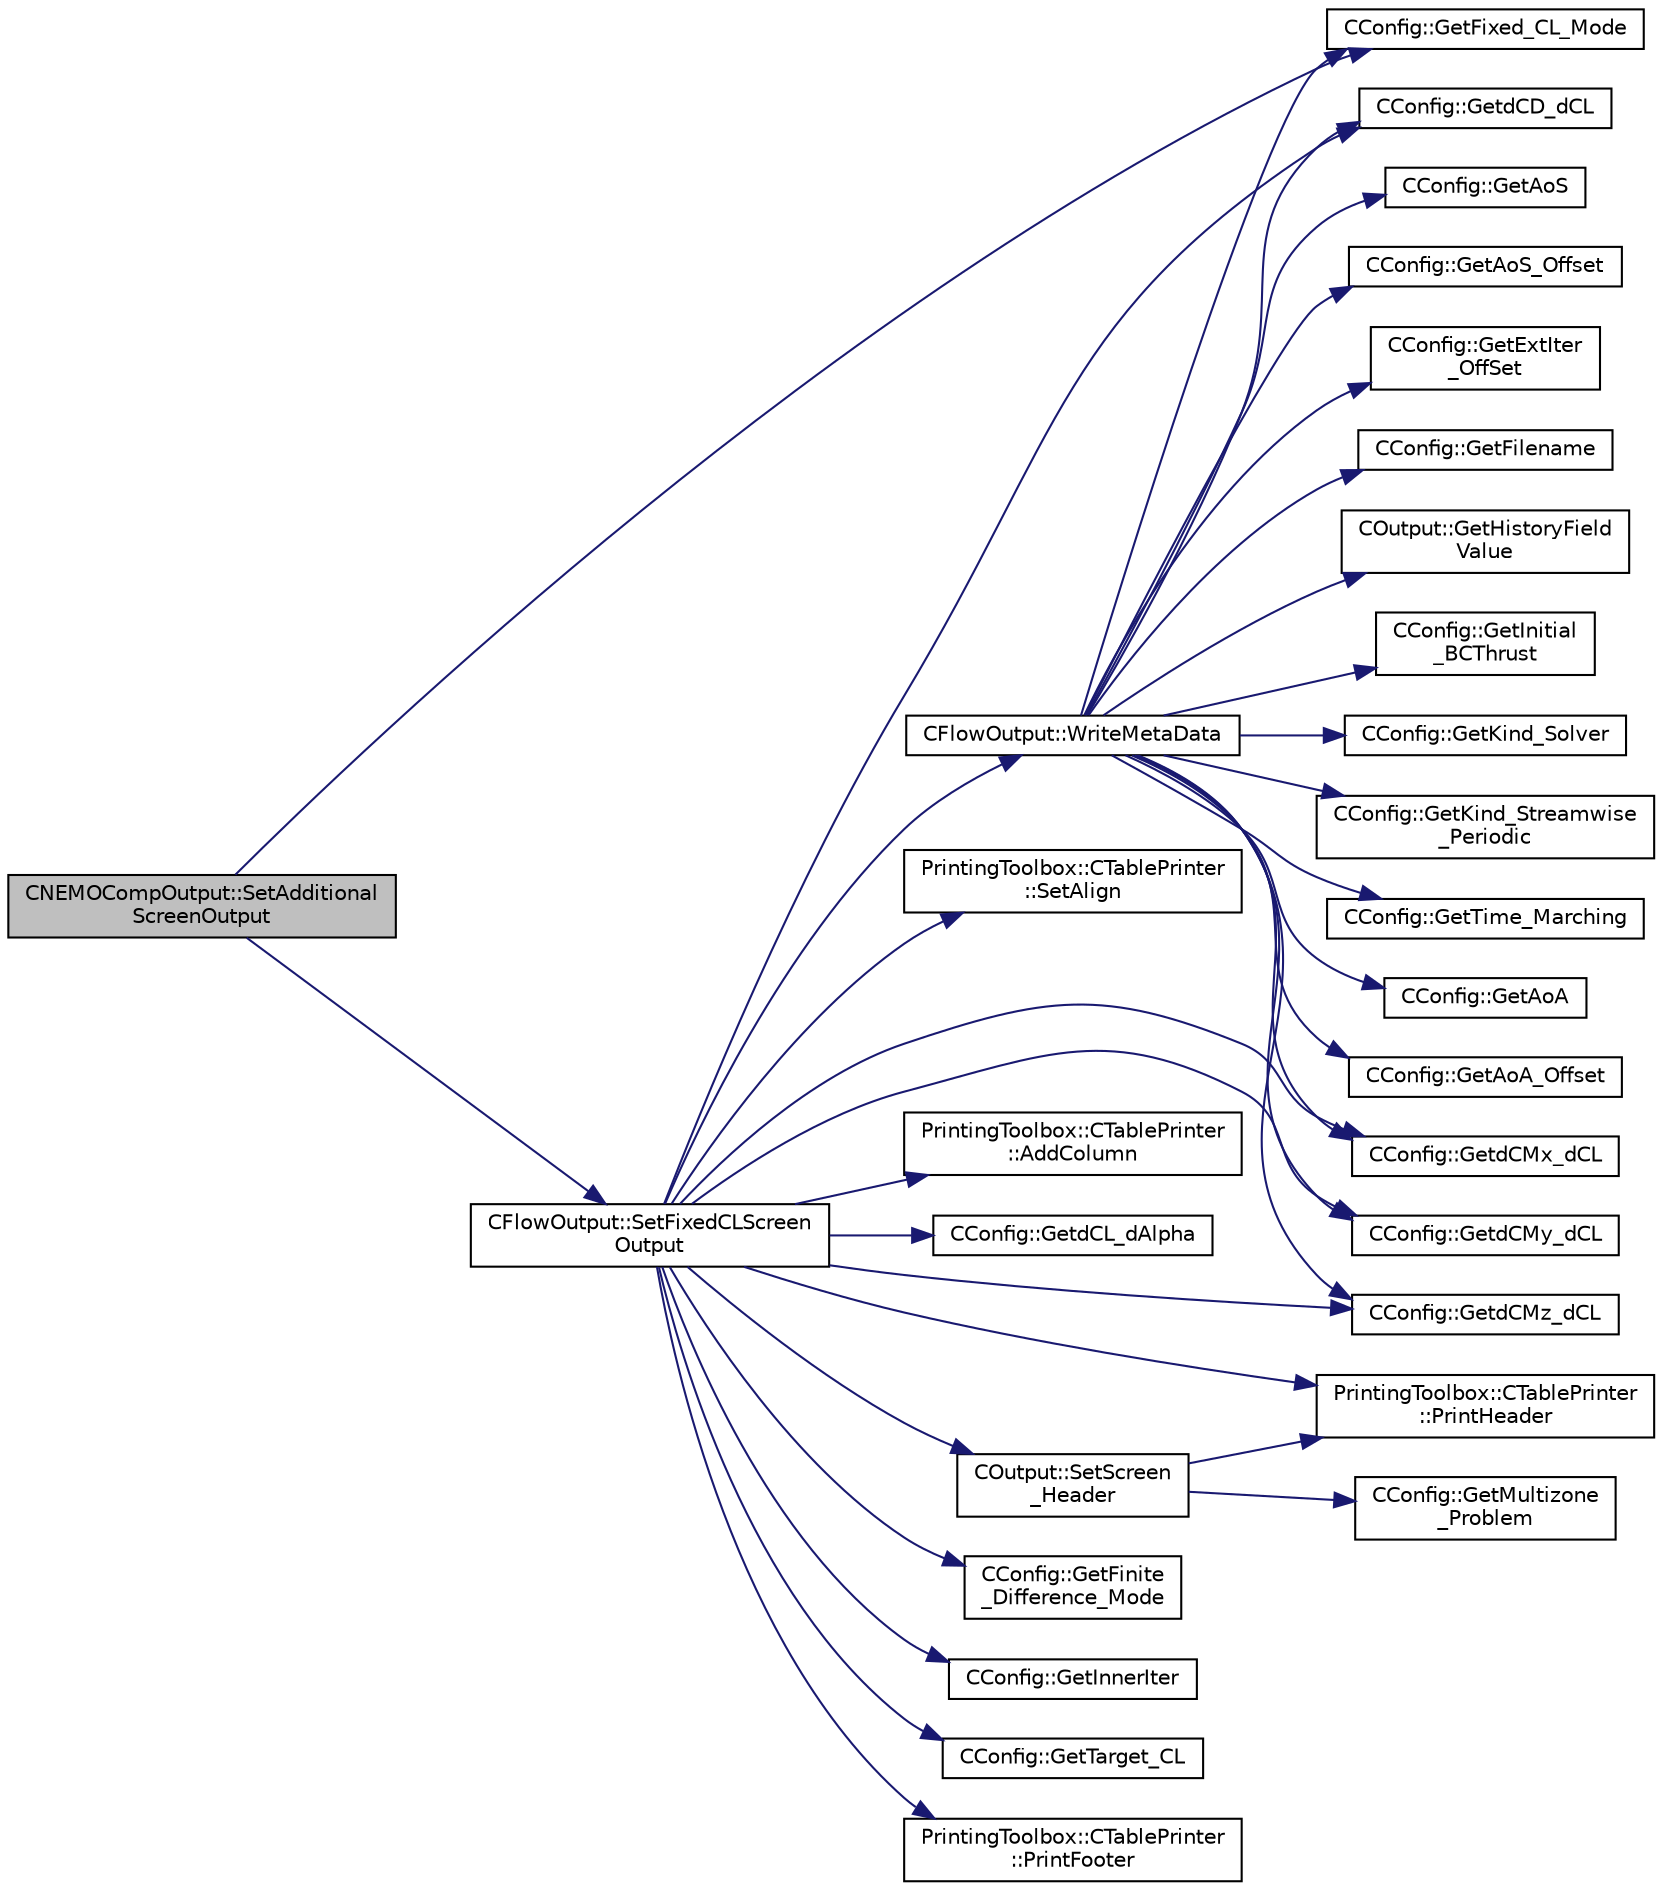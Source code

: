 digraph "CNEMOCompOutput::SetAdditionalScreenOutput"
{
 // LATEX_PDF_SIZE
  edge [fontname="Helvetica",fontsize="10",labelfontname="Helvetica",labelfontsize="10"];
  node [fontname="Helvetica",fontsize="10",shape=record];
  rankdir="LR";
  Node1 [label="CNEMOCompOutput::SetAdditional\lScreenOutput",height=0.2,width=0.4,color="black", fillcolor="grey75", style="filled", fontcolor="black",tooltip="Write any additional output defined for the current solver."];
  Node1 -> Node2 [color="midnightblue",fontsize="10",style="solid",fontname="Helvetica"];
  Node2 [label="CConfig::GetFixed_CL_Mode",height=0.2,width=0.4,color="black", fillcolor="white", style="filled",URL="$classCConfig.html#ae688e355a74025050498d8c03aee35b2",tooltip="Get information about whether to use fixed CL mode."];
  Node1 -> Node3 [color="midnightblue",fontsize="10",style="solid",fontname="Helvetica"];
  Node3 [label="CFlowOutput::SetFixedCLScreen\lOutput",height=0.2,width=0.4,color="black", fillcolor="white", style="filled",URL="$classCFlowOutput.html#a6202e5ad2932ba40ff66d2b51e669e49",tooltip="Write additional output for fixed CL mode."];
  Node3 -> Node4 [color="midnightblue",fontsize="10",style="solid",fontname="Helvetica"];
  Node4 [label="PrintingToolbox::CTablePrinter\l::AddColumn",height=0.2,width=0.4,color="black", fillcolor="white", style="filled",URL="$classPrintingToolbox_1_1CTablePrinter.html#af3ddbf0da1a37cc37be7caac031dd4c4",tooltip="Add a column to the table by specifiying the header name and the width."];
  Node3 -> Node5 [color="midnightblue",fontsize="10",style="solid",fontname="Helvetica"];
  Node5 [label="CConfig::GetdCD_dCL",height=0.2,width=0.4,color="black", fillcolor="white", style="filled",URL="$classCConfig.html#a37e977df54c5914bd175af1f90e6c6bc",tooltip="Value of the weight of the CD, CL, CM optimization."];
  Node3 -> Node6 [color="midnightblue",fontsize="10",style="solid",fontname="Helvetica"];
  Node6 [label="CConfig::GetdCL_dAlpha",height=0.2,width=0.4,color="black", fillcolor="white", style="filled",URL="$classCConfig.html#a9c2647c821e1b4c62af4676aab80fdcb",tooltip="Get the value for the lift curve slope for fixed CL mode."];
  Node3 -> Node7 [color="midnightblue",fontsize="10",style="solid",fontname="Helvetica"];
  Node7 [label="CConfig::GetdCMx_dCL",height=0.2,width=0.4,color="black", fillcolor="white", style="filled",URL="$classCConfig.html#a169c941d6a2a4d5d83b468745a63314e",tooltip="Value of the weight of the CD, CL, CM optimization."];
  Node3 -> Node8 [color="midnightblue",fontsize="10",style="solid",fontname="Helvetica"];
  Node8 [label="CConfig::GetdCMy_dCL",height=0.2,width=0.4,color="black", fillcolor="white", style="filled",URL="$classCConfig.html#af7b2a1f4879fb4ebe121b32c9f7031c8",tooltip="Value of the weight of the CD, CL, CM optimization."];
  Node3 -> Node9 [color="midnightblue",fontsize="10",style="solid",fontname="Helvetica"];
  Node9 [label="CConfig::GetdCMz_dCL",height=0.2,width=0.4,color="black", fillcolor="white", style="filled",URL="$classCConfig.html#a938257413551afbcfcded497e4bfb387",tooltip="Value of the weight of the CD, CL, CM optimization."];
  Node3 -> Node10 [color="midnightblue",fontsize="10",style="solid",fontname="Helvetica"];
  Node10 [label="CConfig::GetFinite\l_Difference_Mode",height=0.2,width=0.4,color="black", fillcolor="white", style="filled",URL="$classCConfig.html#a086267437e0e28761b3a3a6886091e01",tooltip="Get whether at the end of finite differencing (Fixed CL mode)"];
  Node3 -> Node11 [color="midnightblue",fontsize="10",style="solid",fontname="Helvetica"];
  Node11 [label="CConfig::GetInnerIter",height=0.2,width=0.4,color="black", fillcolor="white", style="filled",URL="$classCConfig.html#a079a90396222697f01e0c365285c915d",tooltip="Get the current FSI iteration number."];
  Node3 -> Node12 [color="midnightblue",fontsize="10",style="solid",fontname="Helvetica"];
  Node12 [label="CConfig::GetTarget_CL",height=0.2,width=0.4,color="black", fillcolor="white", style="filled",URL="$classCConfig.html#a4ae2bdaddb0e224332a236368de2d998",tooltip="Get the value specified for the target CL."];
  Node3 -> Node13 [color="midnightblue",fontsize="10",style="solid",fontname="Helvetica"];
  Node13 [label="PrintingToolbox::CTablePrinter\l::PrintFooter",height=0.2,width=0.4,color="black", fillcolor="white", style="filled",URL="$classPrintingToolbox_1_1CTablePrinter.html#ac1bc6229daf9b3181de565905281ee2a",tooltip="Print the footer."];
  Node3 -> Node14 [color="midnightblue",fontsize="10",style="solid",fontname="Helvetica"];
  Node14 [label="PrintingToolbox::CTablePrinter\l::PrintHeader",height=0.2,width=0.4,color="black", fillcolor="white", style="filled",URL="$classPrintingToolbox_1_1CTablePrinter.html#a475fafce69bdc78e973a2546e6e6be76",tooltip="Print the header."];
  Node3 -> Node15 [color="midnightblue",fontsize="10",style="solid",fontname="Helvetica"];
  Node15 [label="PrintingToolbox::CTablePrinter\l::SetAlign",height=0.2,width=0.4,color="black", fillcolor="white", style="filled",URL="$classPrintingToolbox_1_1CTablePrinter.html#ad3691499a7bfa024bf97a7fc00ef33c7",tooltip="Set the alignment of the table entries (CENTER only works for the header at the moment)."];
  Node3 -> Node16 [color="midnightblue",fontsize="10",style="solid",fontname="Helvetica"];
  Node16 [label="COutput::SetScreen\l_Header",height=0.2,width=0.4,color="black", fillcolor="white", style="filled",URL="$classCOutput.html#a79fe81a3449dc546547632acbc657098",tooltip="Write the screen header."];
  Node16 -> Node17 [color="midnightblue",fontsize="10",style="solid",fontname="Helvetica"];
  Node17 [label="CConfig::GetMultizone\l_Problem",height=0.2,width=0.4,color="black", fillcolor="white", style="filled",URL="$classCConfig.html#abafdda03255a7f71a9701ded02f6d231",tooltip="Get whether the simulation we are running is a multizone simulation."];
  Node16 -> Node14 [color="midnightblue",fontsize="10",style="solid",fontname="Helvetica"];
  Node3 -> Node18 [color="midnightblue",fontsize="10",style="solid",fontname="Helvetica"];
  Node18 [label="CFlowOutput::WriteMetaData",height=0.2,width=0.4,color="black", fillcolor="white", style="filled",URL="$classCFlowOutput.html#a24f4c787a51ac3ed909d70bb9a782ba1",tooltip="Write information to meta data file."];
  Node18 -> Node19 [color="midnightblue",fontsize="10",style="solid",fontname="Helvetica"];
  Node19 [label="CConfig::GetAoA",height=0.2,width=0.4,color="black", fillcolor="white", style="filled",URL="$classCConfig.html#aa824c1a1b3c7cd05b7be414a76e0b250",tooltip="Get the angle of attack of the body. This is the angle between a reference line on a lifting body (of..."];
  Node18 -> Node20 [color="midnightblue",fontsize="10",style="solid",fontname="Helvetica"];
  Node20 [label="CConfig::GetAoA_Offset",height=0.2,width=0.4,color="black", fillcolor="white", style="filled",URL="$classCConfig.html#ade91ebed52d5830ea252ddd217d3b57e",tooltip="Get the off set angle of attack of the body. The solution and the geometry file are able to modifity ..."];
  Node18 -> Node21 [color="midnightblue",fontsize="10",style="solid",fontname="Helvetica"];
  Node21 [label="CConfig::GetAoS",height=0.2,width=0.4,color="black", fillcolor="white", style="filled",URL="$classCConfig.html#a25bfd5255f84135494ca2c368a848f98",tooltip="Get the angle of sideslip of the body. It relates to the rotation of the aircraft centerline from the..."];
  Node18 -> Node22 [color="midnightblue",fontsize="10",style="solid",fontname="Helvetica"];
  Node22 [label="CConfig::GetAoS_Offset",height=0.2,width=0.4,color="black", fillcolor="white", style="filled",URL="$classCConfig.html#a60c7b53d5292a73c5e0923fa3402da7e",tooltip="Get the off set sideslip angle of the body. The solution and the geometry file are able to modifity t..."];
  Node18 -> Node5 [color="midnightblue",fontsize="10",style="solid",fontname="Helvetica"];
  Node18 -> Node7 [color="midnightblue",fontsize="10",style="solid",fontname="Helvetica"];
  Node18 -> Node8 [color="midnightblue",fontsize="10",style="solid",fontname="Helvetica"];
  Node18 -> Node9 [color="midnightblue",fontsize="10",style="solid",fontname="Helvetica"];
  Node18 -> Node23 [color="midnightblue",fontsize="10",style="solid",fontname="Helvetica"];
  Node23 [label="CConfig::GetExtIter\l_OffSet",height=0.2,width=0.4,color="black", fillcolor="white", style="filled",URL="$classCConfig.html#a3224f63da192c807ddd3cb75eeabbdd6",tooltip="Get the current internal iteration number."];
  Node18 -> Node24 [color="midnightblue",fontsize="10",style="solid",fontname="Helvetica"];
  Node24 [label="CConfig::GetFilename",height=0.2,width=0.4,color="black", fillcolor="white", style="filled",URL="$classCConfig.html#ae22223881ffa54013ab33e39aa7fec67",tooltip="Add any numbers necessary to the filename (iteration number, zone ID ...)"];
  Node18 -> Node2 [color="midnightblue",fontsize="10",style="solid",fontname="Helvetica"];
  Node18 -> Node25 [color="midnightblue",fontsize="10",style="solid",fontname="Helvetica"];
  Node25 [label="COutput::GetHistoryField\lValue",height=0.2,width=0.4,color="black", fillcolor="white", style="filled",URL="$classCOutput.html#a249a132836f70f168631f14b09a8802b",tooltip="Get the value of particular history output field."];
  Node18 -> Node26 [color="midnightblue",fontsize="10",style="solid",fontname="Helvetica"];
  Node26 [label="CConfig::GetInitial\l_BCThrust",height=0.2,width=0.4,color="black", fillcolor="white", style="filled",URL="$classCConfig.html#a2d0eb35ecb4cc532a478a55113b7c300",tooltip="Get the value of the non-dimensionalized actuator disk turbulence intensity."];
  Node18 -> Node27 [color="midnightblue",fontsize="10",style="solid",fontname="Helvetica"];
  Node27 [label="CConfig::GetKind_Solver",height=0.2,width=0.4,color="black", fillcolor="white", style="filled",URL="$classCConfig.html#a77312cf52a5ba2cc1239b7cee6fce7a7",tooltip="Governing equations of the flow (it can be different from the run time equation)."];
  Node18 -> Node28 [color="midnightblue",fontsize="10",style="solid",fontname="Helvetica"];
  Node28 [label="CConfig::GetKind_Streamwise\l_Periodic",height=0.2,width=0.4,color="black", fillcolor="white", style="filled",URL="$classCConfig.html#aae21b37c088347be2a7e02fc0ad4e4c4",tooltip="Get information about the streamwise periodicity (None, Pressure_Drop, Massflow)."];
  Node18 -> Node29 [color="midnightblue",fontsize="10",style="solid",fontname="Helvetica"];
  Node29 [label="CConfig::GetTime_Marching",height=0.2,width=0.4,color="black", fillcolor="white", style="filled",URL="$classCConfig.html#ac47e04d76ce865893a94dcedd3c9b6a5",tooltip="Provides information about the time integration, and change the write in the output files information..."];
}
